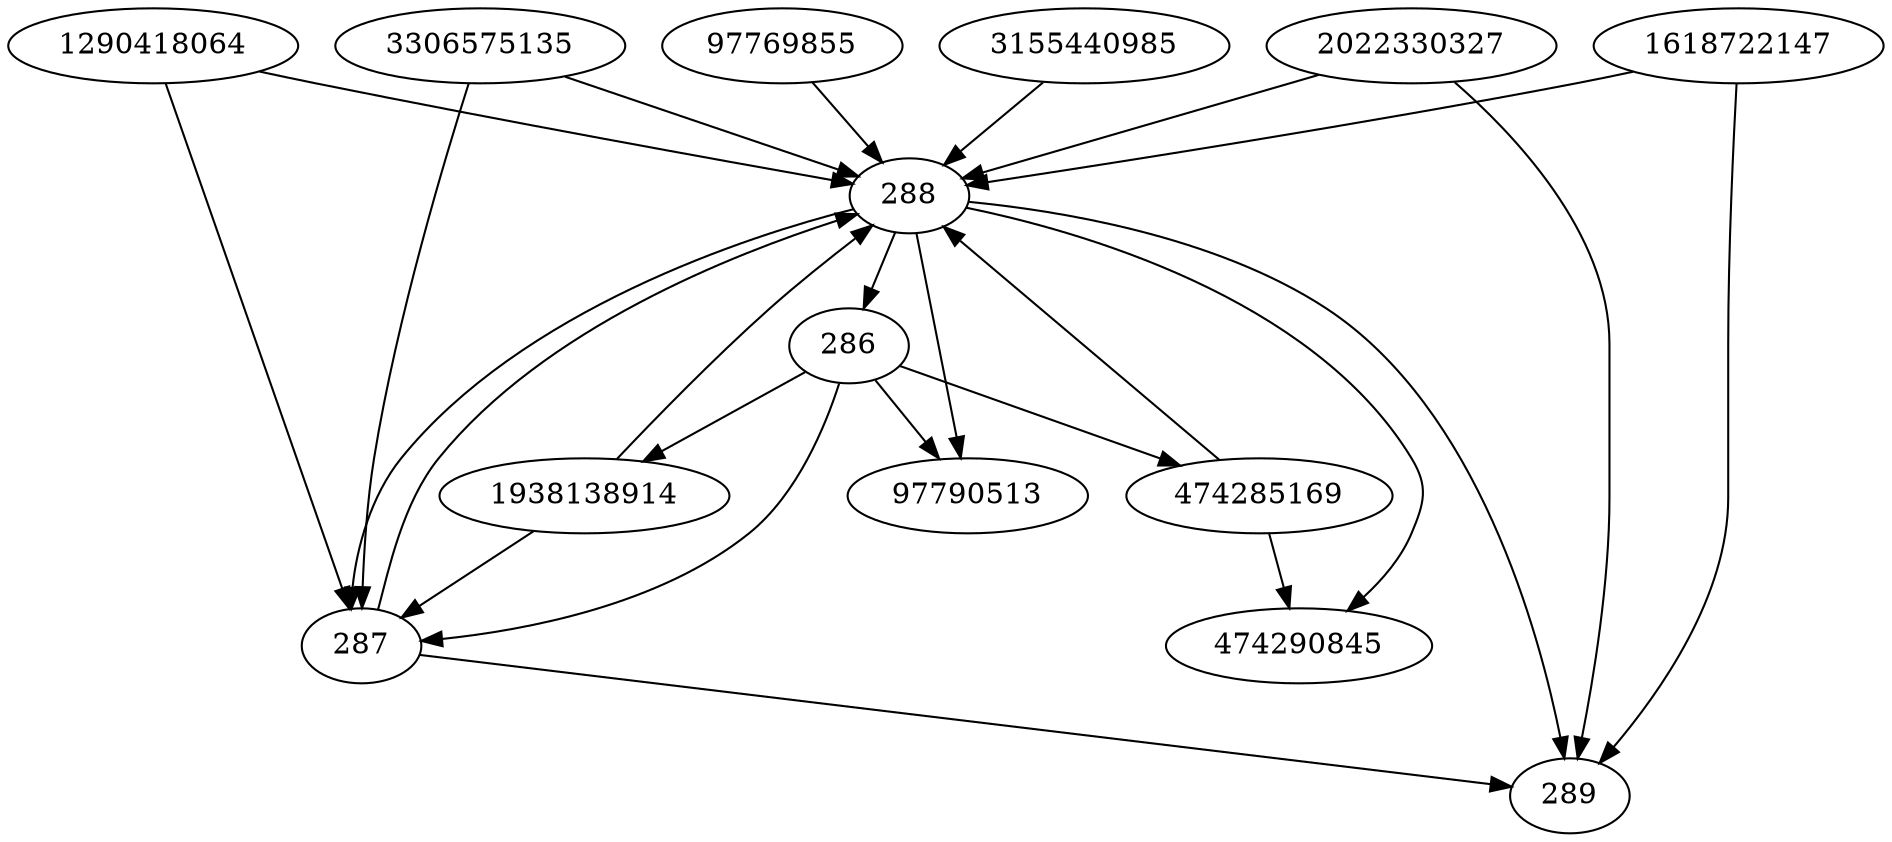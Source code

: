 strict digraph  {
288;
289;
1938138914;
1618722147;
287;
3306575135;
1290418064;
474285169;
97790513;
2022330327;
3155440985;
474290845;
286;
97769855;
288 -> 287;
288 -> 97790513;
288 -> 289;
288 -> 474290845;
288 -> 286;
1938138914 -> 287;
1938138914 -> 288;
1618722147 -> 288;
1618722147 -> 289;
287 -> 289;
287 -> 288;
3306575135 -> 288;
3306575135 -> 287;
1290418064 -> 287;
1290418064 -> 288;
474285169 -> 288;
474285169 -> 474290845;
2022330327 -> 288;
2022330327 -> 289;
3155440985 -> 288;
286 -> 1938138914;
286 -> 97790513;
286 -> 474285169;
286 -> 287;
97769855 -> 288;
}

